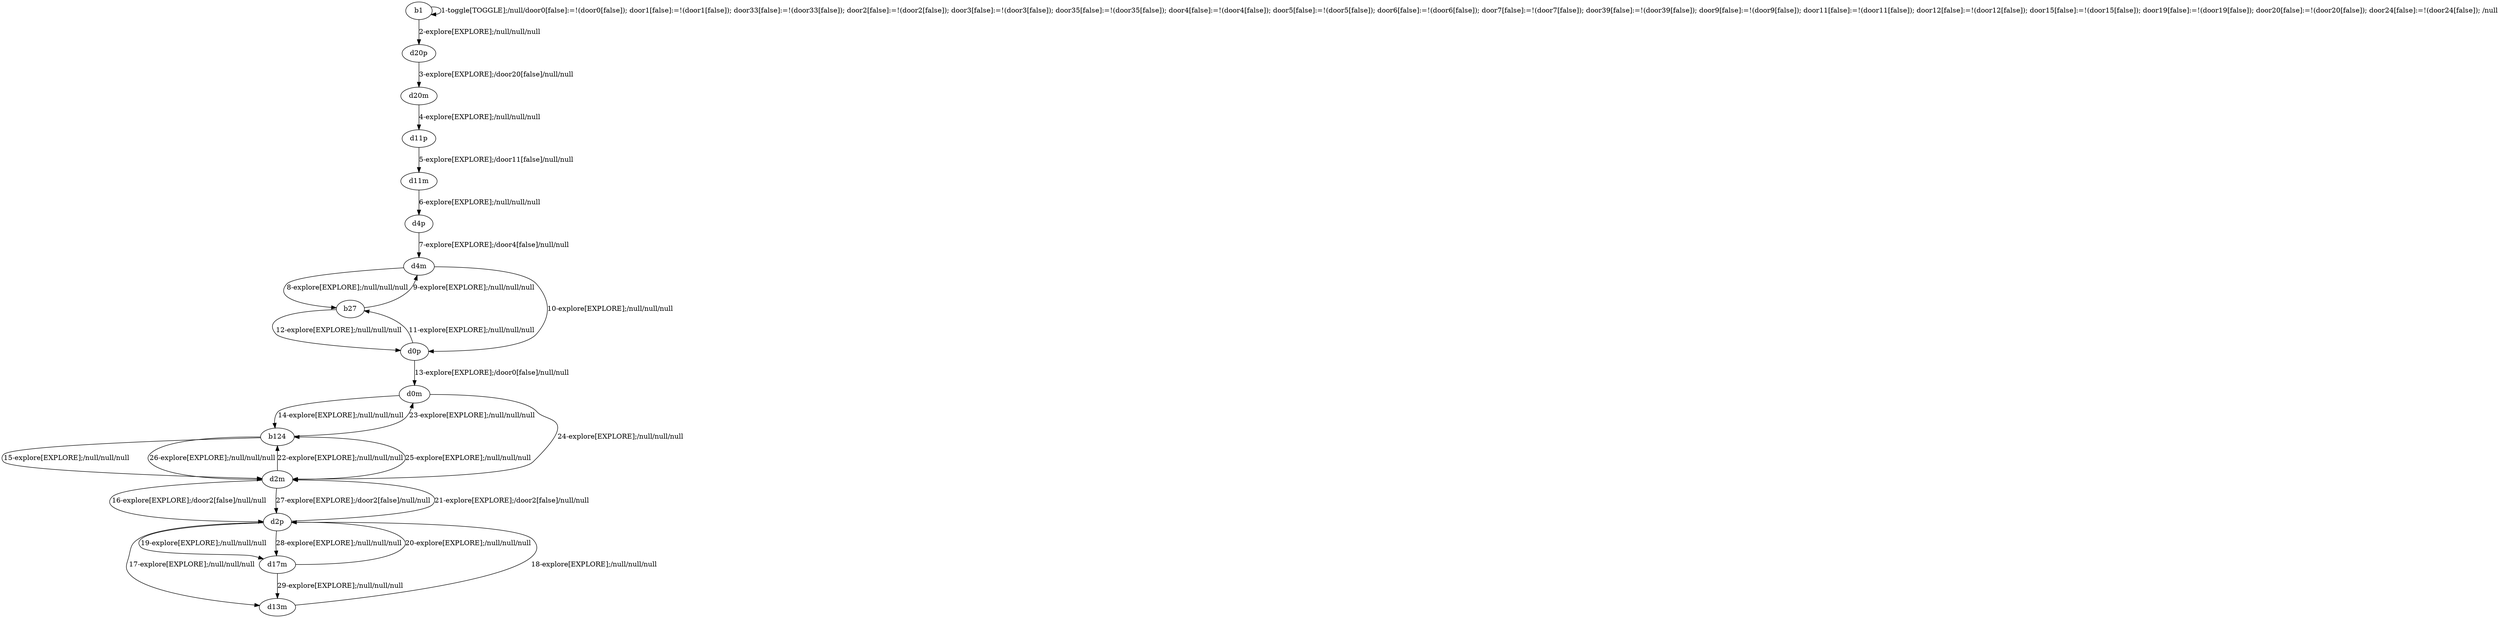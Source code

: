 # Total number of goals covered by this test: 1
# b124 --> d0m

digraph g {
"b1" -> "b1" [label = "1-toggle[TOGGLE];/null/door0[false]:=!(door0[false]); door1[false]:=!(door1[false]); door33[false]:=!(door33[false]); door2[false]:=!(door2[false]); door3[false]:=!(door3[false]); door35[false]:=!(door35[false]); door4[false]:=!(door4[false]); door5[false]:=!(door5[false]); door6[false]:=!(door6[false]); door7[false]:=!(door7[false]); door39[false]:=!(door39[false]); door9[false]:=!(door9[false]); door11[false]:=!(door11[false]); door12[false]:=!(door12[false]); door15[false]:=!(door15[false]); door19[false]:=!(door19[false]); door20[false]:=!(door20[false]); door24[false]:=!(door24[false]); /null"];
"b1" -> "d20p" [label = "2-explore[EXPLORE];/null/null/null"];
"d20p" -> "d20m" [label = "3-explore[EXPLORE];/door20[false]/null/null"];
"d20m" -> "d11p" [label = "4-explore[EXPLORE];/null/null/null"];
"d11p" -> "d11m" [label = "5-explore[EXPLORE];/door11[false]/null/null"];
"d11m" -> "d4p" [label = "6-explore[EXPLORE];/null/null/null"];
"d4p" -> "d4m" [label = "7-explore[EXPLORE];/door4[false]/null/null"];
"d4m" -> "b27" [label = "8-explore[EXPLORE];/null/null/null"];
"b27" -> "d4m" [label = "9-explore[EXPLORE];/null/null/null"];
"d4m" -> "d0p" [label = "10-explore[EXPLORE];/null/null/null"];
"d0p" -> "b27" [label = "11-explore[EXPLORE];/null/null/null"];
"b27" -> "d0p" [label = "12-explore[EXPLORE];/null/null/null"];
"d0p" -> "d0m" [label = "13-explore[EXPLORE];/door0[false]/null/null"];
"d0m" -> "b124" [label = "14-explore[EXPLORE];/null/null/null"];
"b124" -> "d2m" [label = "15-explore[EXPLORE];/null/null/null"];
"d2m" -> "d2p" [label = "16-explore[EXPLORE];/door2[false]/null/null"];
"d2p" -> "d13m" [label = "17-explore[EXPLORE];/null/null/null"];
"d13m" -> "d2p" [label = "18-explore[EXPLORE];/null/null/null"];
"d2p" -> "d17m" [label = "19-explore[EXPLORE];/null/null/null"];
"d17m" -> "d2p" [label = "20-explore[EXPLORE];/null/null/null"];
"d2p" -> "d2m" [label = "21-explore[EXPLORE];/door2[false]/null/null"];
"d2m" -> "b124" [label = "22-explore[EXPLORE];/null/null/null"];
"b124" -> "d0m" [label = "23-explore[EXPLORE];/null/null/null"];
"d0m" -> "d2m" [label = "24-explore[EXPLORE];/null/null/null"];
"d2m" -> "b124" [label = "25-explore[EXPLORE];/null/null/null"];
"b124" -> "d2m" [label = "26-explore[EXPLORE];/null/null/null"];
"d2m" -> "d2p" [label = "27-explore[EXPLORE];/door2[false]/null/null"];
"d2p" -> "d17m" [label = "28-explore[EXPLORE];/null/null/null"];
"d17m" -> "d13m" [label = "29-explore[EXPLORE];/null/null/null"];
}